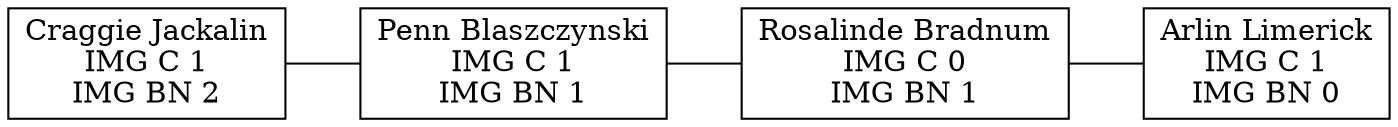 digraph clientesAtendidos {
node[shape=box]
edge[arrowhead=none]
0 [label="Craggie Jackalin\nIMG C 1\nIMG BN 2"]
1 [label="Penn Blaszczynski\nIMG C 1\nIMG BN 1"]
2 [label="Rosalinde Bradnum\nIMG C 0\nIMG BN 1"]
3 [label="Arlin Limerick\nIMG C 1\nIMG BN 0"]
0->1
1->2
2->3
rankdir=LR
}